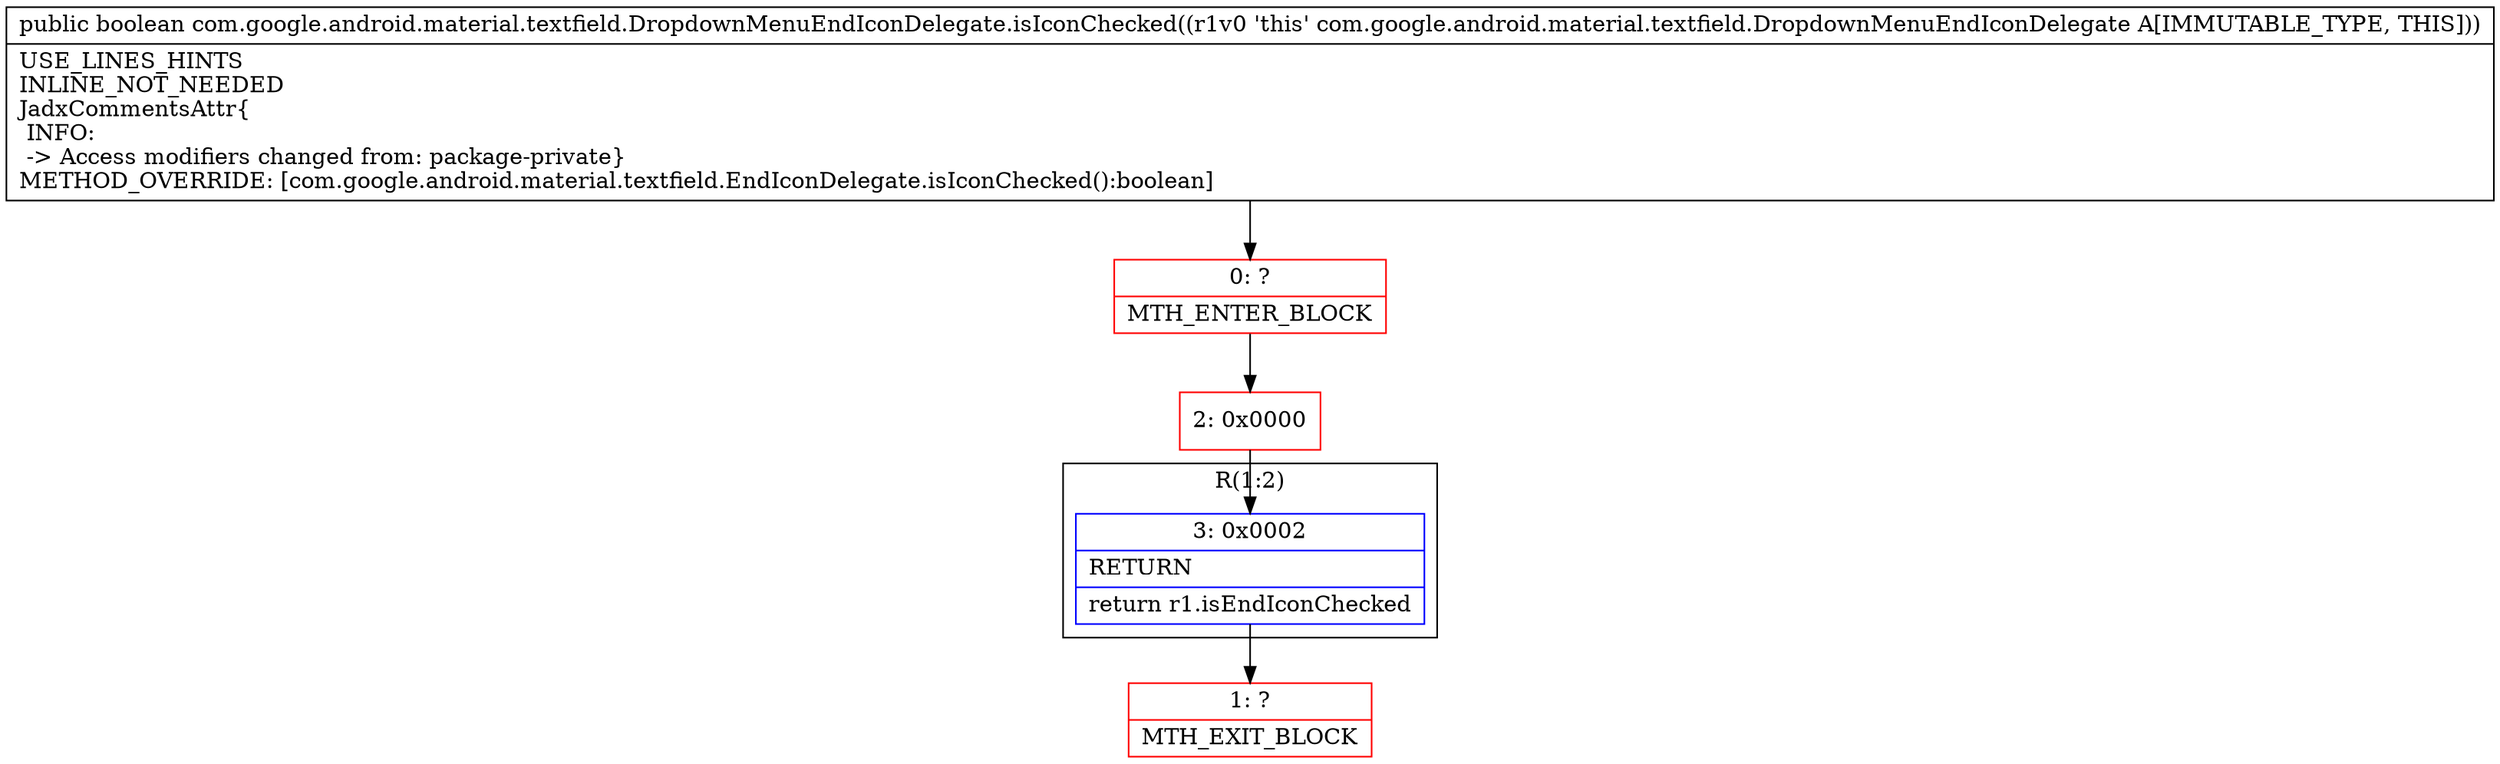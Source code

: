 digraph "CFG forcom.google.android.material.textfield.DropdownMenuEndIconDelegate.isIconChecked()Z" {
subgraph cluster_Region_1704660721 {
label = "R(1:2)";
node [shape=record,color=blue];
Node_3 [shape=record,label="{3\:\ 0x0002|RETURN\l|return r1.isEndIconChecked\l}"];
}
Node_0 [shape=record,color=red,label="{0\:\ ?|MTH_ENTER_BLOCK\l}"];
Node_2 [shape=record,color=red,label="{2\:\ 0x0000}"];
Node_1 [shape=record,color=red,label="{1\:\ ?|MTH_EXIT_BLOCK\l}"];
MethodNode[shape=record,label="{public boolean com.google.android.material.textfield.DropdownMenuEndIconDelegate.isIconChecked((r1v0 'this' com.google.android.material.textfield.DropdownMenuEndIconDelegate A[IMMUTABLE_TYPE, THIS]))  | USE_LINES_HINTS\lINLINE_NOT_NEEDED\lJadxCommentsAttr\{\l INFO: \l \-\> Access modifiers changed from: package\-private\}\lMETHOD_OVERRIDE: [com.google.android.material.textfield.EndIconDelegate.isIconChecked():boolean]\l}"];
MethodNode -> Node_0;Node_3 -> Node_1;
Node_0 -> Node_2;
Node_2 -> Node_3;
}

